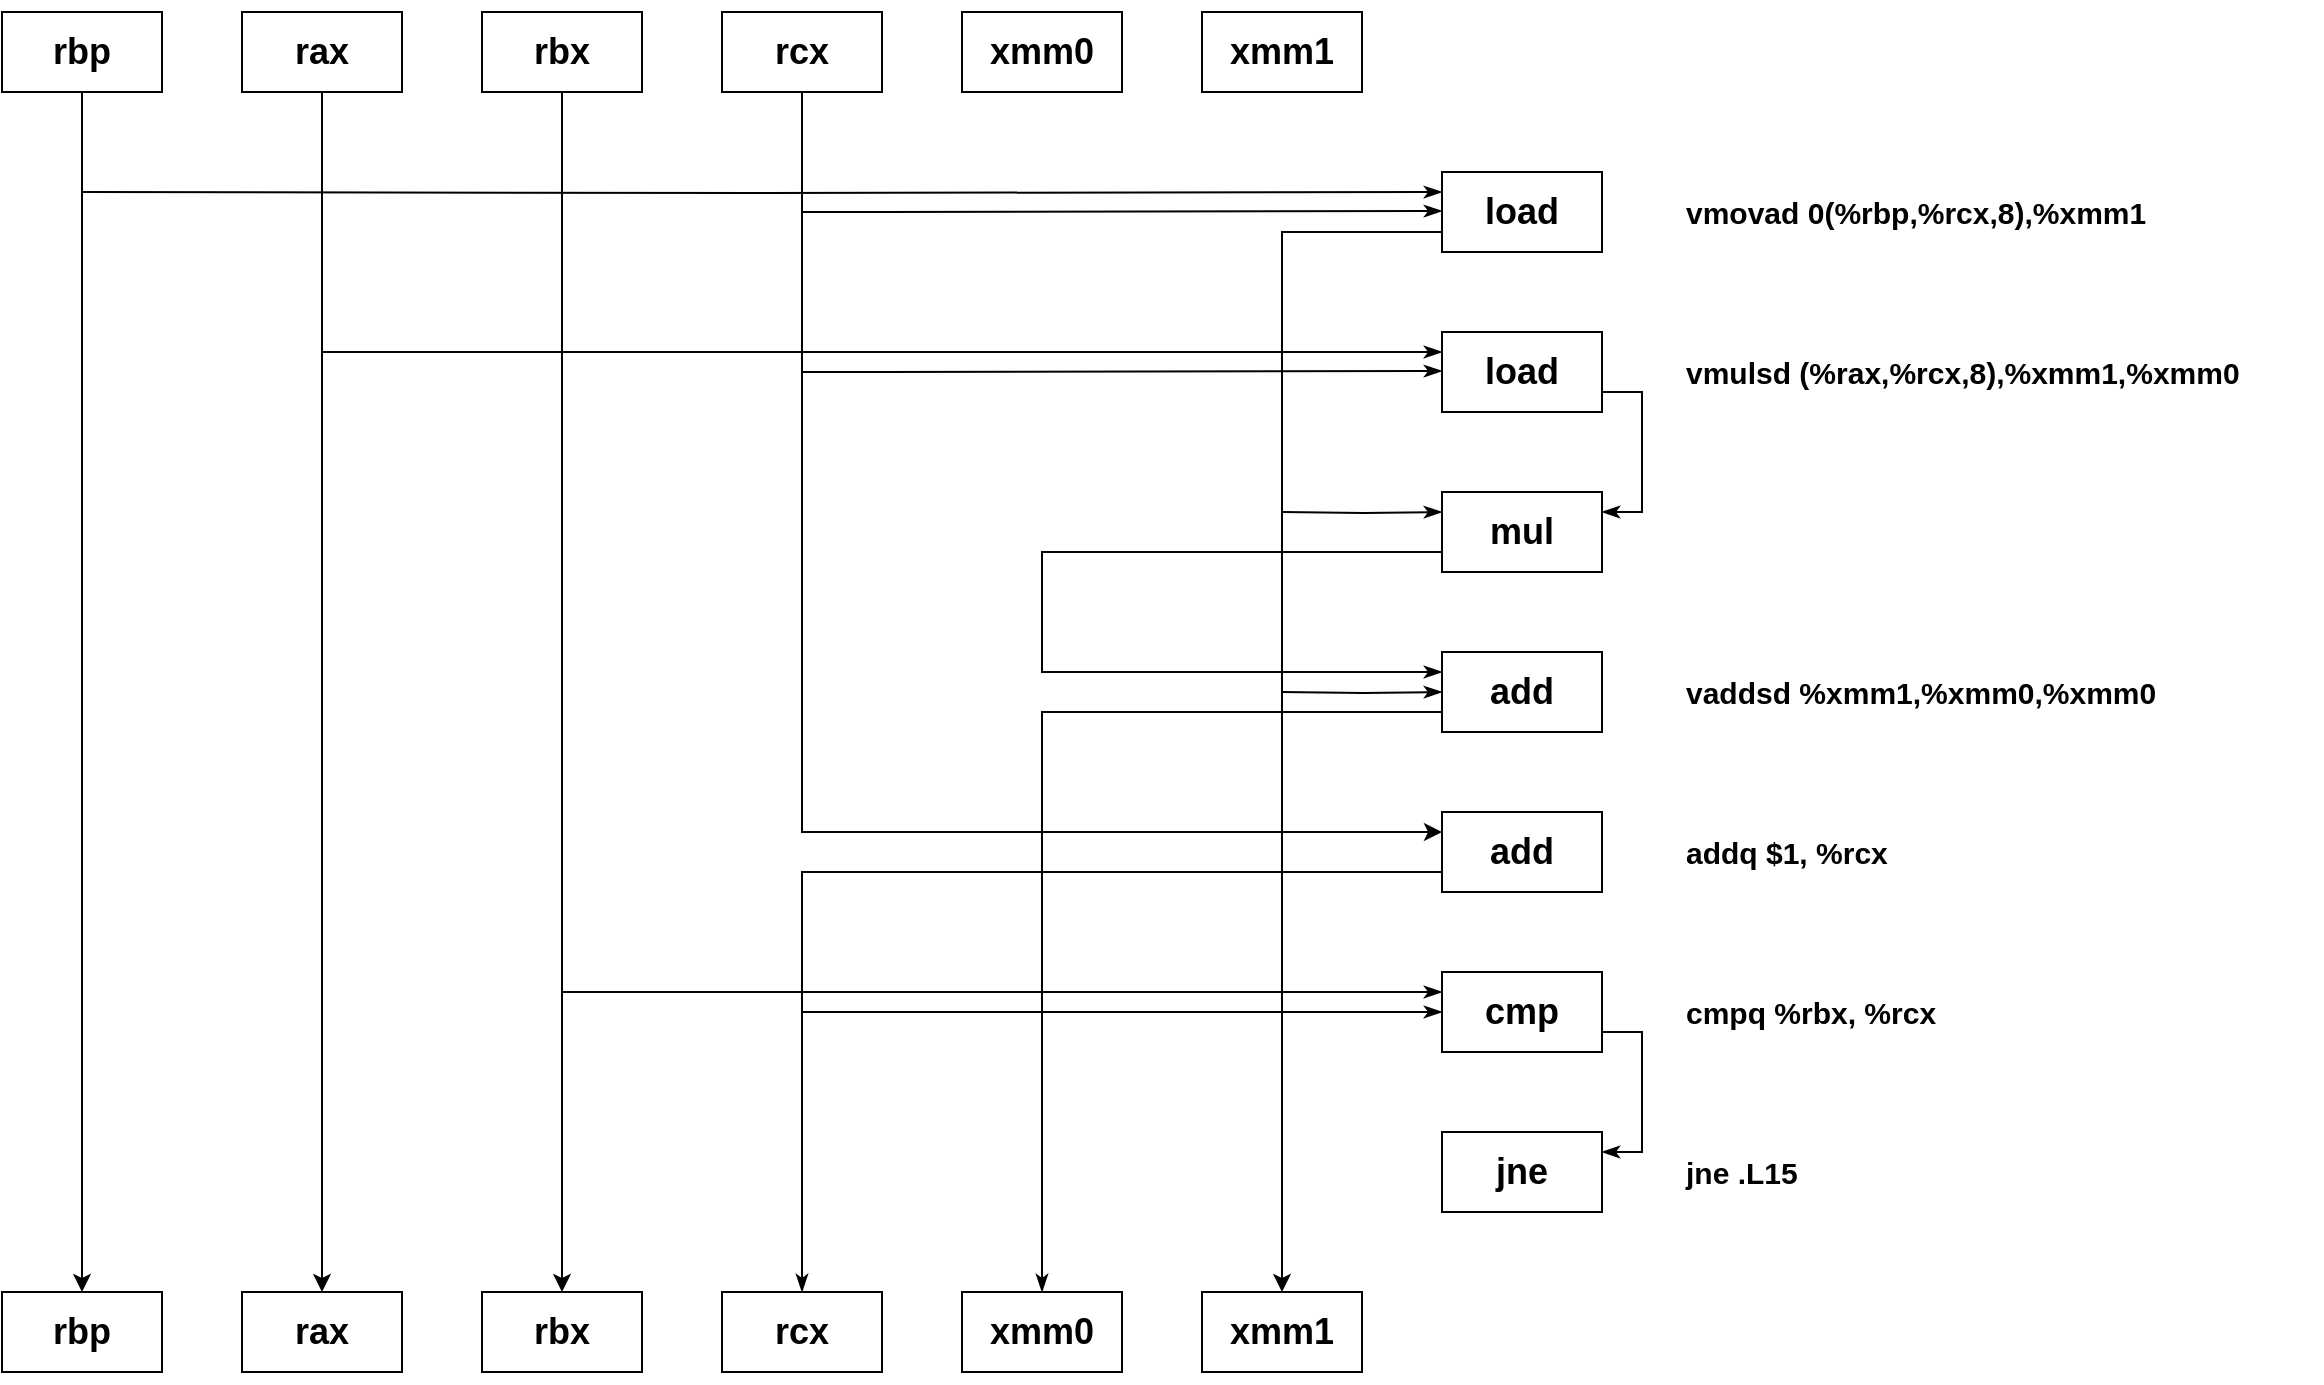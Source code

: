 <mxfile version="13.6.5">
    <diagram id="OSGUjozy-c6nUxfPTaJ9" name="Page-1">
        <mxGraphModel dx="1120" dy="792" grid="1" gridSize="10" guides="1" tooltips="1" connect="1" arrows="1" fold="1" page="1" pageScale="1" pageWidth="827" pageHeight="1169" math="0" shadow="0">
            <root>
                <mxCell id="0"/>
                <mxCell id="1" parent="0"/>
                <mxCell id="20" style="edgeStyle=orthogonalEdgeStyle;rounded=0;orthogonalLoop=1;jettySize=auto;html=1;exitX=0.5;exitY=1;exitDx=0;exitDy=0;entryX=0.5;entryY=0;entryDx=0;entryDy=0;" edge="1" parent="1" source="2" target="14">
                    <mxGeometry relative="1" as="geometry"/>
                </mxCell>
                <mxCell id="2" value="&lt;h2&gt;rbp&lt;/h2&gt;" style="rounded=0;whiteSpace=wrap;html=1;" vertex="1" parent="1">
                    <mxGeometry x="40" y="40" width="80" height="40" as="geometry"/>
                </mxCell>
                <mxCell id="14" value="&lt;h2&gt;rbp&lt;/h2&gt;" style="rounded=0;whiteSpace=wrap;html=1;" vertex="1" parent="1">
                    <mxGeometry x="40" y="680" width="80" height="40" as="geometry"/>
                </mxCell>
                <mxCell id="21" style="edgeStyle=orthogonalEdgeStyle;rounded=0;orthogonalLoop=1;jettySize=auto;html=1;exitX=0.5;exitY=1;exitDx=0;exitDy=0;entryX=0.5;entryY=0;entryDx=0;entryDy=0;" edge="1" parent="1" source="22" target="23">
                    <mxGeometry relative="1" as="geometry"/>
                </mxCell>
                <mxCell id="67" style="edgeStyle=orthogonalEdgeStyle;rounded=0;orthogonalLoop=1;jettySize=auto;html=1;exitX=0.5;exitY=1;exitDx=0;exitDy=0;entryX=0;entryY=0.25;entryDx=0;entryDy=0;startArrow=none;startFill=0;endArrow=classicThin;endFill=1;" edge="1" parent="1" source="22" target="40">
                    <mxGeometry relative="1" as="geometry"/>
                </mxCell>
                <mxCell id="22" value="&lt;h2&gt;rax&lt;/h2&gt;" style="rounded=0;whiteSpace=wrap;html=1;" vertex="1" parent="1">
                    <mxGeometry x="160" y="40" width="80" height="40" as="geometry"/>
                </mxCell>
                <mxCell id="23" value="&lt;h2&gt;rax&lt;/h2&gt;" style="rounded=0;whiteSpace=wrap;html=1;" vertex="1" parent="1">
                    <mxGeometry x="160" y="680" width="80" height="40" as="geometry"/>
                </mxCell>
                <mxCell id="24" style="edgeStyle=orthogonalEdgeStyle;rounded=0;orthogonalLoop=1;jettySize=auto;html=1;exitX=0.5;exitY=1;exitDx=0;exitDy=0;entryX=0.5;entryY=0;entryDx=0;entryDy=0;" edge="1" parent="1" source="25" target="26">
                    <mxGeometry relative="1" as="geometry"/>
                </mxCell>
                <mxCell id="38" style="edgeStyle=orthogonalEdgeStyle;rounded=0;orthogonalLoop=1;jettySize=auto;html=1;startArrow=none;startFill=0;endArrow=classicThin;endFill=1;entryX=0;entryY=0.25;entryDx=0;entryDy=0;" edge="1" parent="1" target="36">
                    <mxGeometry relative="1" as="geometry">
                        <mxPoint x="390" y="60" as="targetPoint"/>
                        <mxPoint x="80" y="130" as="sourcePoint"/>
                    </mxGeometry>
                </mxCell>
                <mxCell id="61" style="edgeStyle=orthogonalEdgeStyle;rounded=0;orthogonalLoop=1;jettySize=auto;html=1;exitX=0.5;exitY=1;exitDx=0;exitDy=0;entryX=0;entryY=0.25;entryDx=0;entryDy=0;startArrow=none;startFill=0;endArrow=classicThin;endFill=1;" edge="1" parent="1" source="25" target="59">
                    <mxGeometry relative="1" as="geometry"/>
                </mxCell>
                <mxCell id="25" value="&lt;h2&gt;rbx&lt;/h2&gt;" style="rounded=0;whiteSpace=wrap;html=1;" vertex="1" parent="1">
                    <mxGeometry x="280" y="40" width="80" height="40" as="geometry"/>
                </mxCell>
                <mxCell id="26" value="&lt;h2&gt;rbx&lt;/h2&gt;" style="rounded=0;whiteSpace=wrap;html=1;" vertex="1" parent="1">
                    <mxGeometry x="280" y="680" width="80" height="40" as="geometry"/>
                </mxCell>
                <mxCell id="27" style="edgeStyle=orthogonalEdgeStyle;rounded=0;orthogonalLoop=1;jettySize=auto;html=1;exitX=0.5;exitY=1;exitDx=0;exitDy=0;entryX=0;entryY=0.25;entryDx=0;entryDy=0;" edge="1" parent="1" source="28" target="56">
                    <mxGeometry relative="1" as="geometry"/>
                </mxCell>
                <mxCell id="28" value="&lt;h2&gt;rcx&lt;/h2&gt;" style="rounded=0;whiteSpace=wrap;html=1;" vertex="1" parent="1">
                    <mxGeometry x="400" y="40" width="80" height="40" as="geometry"/>
                </mxCell>
                <mxCell id="29" value="&lt;h2&gt;rcx&lt;/h2&gt;" style="rounded=0;whiteSpace=wrap;html=1;" vertex="1" parent="1">
                    <mxGeometry x="400" y="680" width="80" height="40" as="geometry"/>
                </mxCell>
                <mxCell id="30" style="edgeStyle=orthogonalEdgeStyle;rounded=0;orthogonalLoop=1;jettySize=auto;html=1;exitX=0;exitY=0.75;exitDx=0;exitDy=0;entryX=0.5;entryY=0;entryDx=0;entryDy=0;" edge="1" parent="1" source="36" target="35">
                    <mxGeometry relative="1" as="geometry"/>
                </mxCell>
                <mxCell id="49" style="edgeStyle=orthogonalEdgeStyle;rounded=0;orthogonalLoop=1;jettySize=auto;html=1;entryX=0;entryY=0.25;entryDx=0;entryDy=0;startArrow=none;startFill=0;endArrow=classicThin;endFill=1;" edge="1" parent="1" target="45">
                    <mxGeometry relative="1" as="geometry">
                        <mxPoint x="680" y="290" as="sourcePoint"/>
                    </mxGeometry>
                </mxCell>
                <mxCell id="31" value="&lt;h2&gt;xmm0&lt;/h2&gt;" style="rounded=0;whiteSpace=wrap;html=1;" vertex="1" parent="1">
                    <mxGeometry x="520" y="40" width="80" height="40" as="geometry"/>
                </mxCell>
                <mxCell id="32" value="&lt;h2&gt;xmm0&lt;/h2&gt;" style="rounded=0;whiteSpace=wrap;html=1;" vertex="1" parent="1">
                    <mxGeometry x="520" y="680" width="80" height="40" as="geometry"/>
                </mxCell>
                <mxCell id="54" style="edgeStyle=orthogonalEdgeStyle;rounded=0;orthogonalLoop=1;jettySize=auto;html=1;entryX=0;entryY=0.5;entryDx=0;entryDy=0;startArrow=none;startFill=0;endArrow=classicThin;endFill=1;" edge="1" parent="1" target="52">
                    <mxGeometry relative="1" as="geometry">
                        <mxPoint x="680" y="380" as="sourcePoint"/>
                    </mxGeometry>
                </mxCell>
                <mxCell id="34" value="&lt;h2&gt;xmm1&lt;/h2&gt;" style="rounded=0;whiteSpace=wrap;html=1;" vertex="1" parent="1">
                    <mxGeometry x="640" y="40" width="80" height="40" as="geometry"/>
                </mxCell>
                <mxCell id="35" value="&lt;h2&gt;xmm1&lt;/h2&gt;" style="rounded=0;whiteSpace=wrap;html=1;" vertex="1" parent="1">
                    <mxGeometry x="640" y="680" width="80" height="40" as="geometry"/>
                </mxCell>
                <mxCell id="36" value="&lt;h2&gt;load&lt;/h2&gt;" style="rounded=0;whiteSpace=wrap;html=1;" vertex="1" parent="1">
                    <mxGeometry x="760" y="120" width="80" height="40" as="geometry"/>
                </mxCell>
                <mxCell id="39" style="edgeStyle=orthogonalEdgeStyle;rounded=0;orthogonalLoop=1;jettySize=auto;html=1;startArrow=none;startFill=0;endArrow=classicThin;endFill=1;entryX=0;entryY=0.25;entryDx=0;entryDy=0;" edge="1" parent="1">
                    <mxGeometry relative="1" as="geometry">
                        <mxPoint x="760" y="139.5" as="targetPoint"/>
                        <mxPoint x="440" y="140" as="sourcePoint"/>
                        <Array as="points">
                            <mxPoint x="480" y="140"/>
                        </Array>
                    </mxGeometry>
                </mxCell>
                <mxCell id="47" style="edgeStyle=orthogonalEdgeStyle;rounded=0;orthogonalLoop=1;jettySize=auto;html=1;exitX=1;exitY=0.75;exitDx=0;exitDy=0;entryX=1;entryY=0.25;entryDx=0;entryDy=0;startArrow=none;startFill=0;endArrow=classicThin;endFill=1;" edge="1" parent="1" source="40" target="45">
                    <mxGeometry relative="1" as="geometry"/>
                </mxCell>
                <mxCell id="40" value="&lt;h2&gt;load&lt;/h2&gt;" style="rounded=0;whiteSpace=wrap;html=1;" vertex="1" parent="1">
                    <mxGeometry x="760" y="200" width="80" height="40" as="geometry"/>
                </mxCell>
                <mxCell id="41" value="&lt;h3&gt;&lt;font style=&quot;font-size: 15px&quot;&gt;vmovad 0(%rbp,%rcx,8),%xmm1&lt;/font&gt;&lt;/h3&gt;" style="text;html=1;strokeColor=none;fillColor=none;align=left;verticalAlign=middle;whiteSpace=wrap;rounded=0;" vertex="1" parent="1">
                    <mxGeometry x="880" y="120" width="320" height="40" as="geometry"/>
                </mxCell>
                <mxCell id="42" value="&lt;h3&gt;&lt;font style=&quot;font-size: 15px&quot;&gt;vmulsd (%rax,%rcx,8),%xmm1,%xmm0&lt;/font&gt;&lt;/h3&gt;" style="text;html=1;strokeColor=none;fillColor=none;align=left;verticalAlign=middle;whiteSpace=wrap;rounded=0;" vertex="1" parent="1">
                    <mxGeometry x="880" y="200" width="320" height="40" as="geometry"/>
                </mxCell>
                <mxCell id="44" style="edgeStyle=orthogonalEdgeStyle;rounded=0;orthogonalLoop=1;jettySize=auto;html=1;startArrow=none;startFill=0;endArrow=classicThin;endFill=1;entryX=0;entryY=0.25;entryDx=0;entryDy=0;" edge="1" parent="1">
                    <mxGeometry relative="1" as="geometry">
                        <mxPoint x="760" y="219.5" as="targetPoint"/>
                        <mxPoint x="440" y="220" as="sourcePoint"/>
                        <Array as="points">
                            <mxPoint x="480" y="220"/>
                        </Array>
                    </mxGeometry>
                </mxCell>
                <mxCell id="50" style="edgeStyle=orthogonalEdgeStyle;rounded=0;orthogonalLoop=1;jettySize=auto;html=1;exitX=0;exitY=0.75;exitDx=0;exitDy=0;entryX=0;entryY=0.25;entryDx=0;entryDy=0;startArrow=none;startFill=0;endArrow=classicThin;endFill=1;" edge="1" parent="1" source="45" target="52">
                    <mxGeometry relative="1" as="geometry">
                        <Array as="points">
                            <mxPoint x="560" y="310"/>
                            <mxPoint x="560" y="370"/>
                        </Array>
                    </mxGeometry>
                </mxCell>
                <mxCell id="45" value="&lt;h2&gt;mul&lt;/h2&gt;" style="rounded=0;whiteSpace=wrap;html=1;" vertex="1" parent="1">
                    <mxGeometry x="760" y="280" width="80" height="40" as="geometry"/>
                </mxCell>
                <mxCell id="51" value="&lt;h3&gt;&lt;font style=&quot;font-size: 15px&quot;&gt;vaddsd %xmm1,%xmm0,%xmm0&lt;/font&gt;&lt;/h3&gt;" style="text;html=1;strokeColor=none;fillColor=none;align=left;verticalAlign=middle;whiteSpace=wrap;rounded=0;" vertex="1" parent="1">
                    <mxGeometry x="880" y="360" width="320" height="40" as="geometry"/>
                </mxCell>
                <mxCell id="55" style="edgeStyle=orthogonalEdgeStyle;rounded=0;orthogonalLoop=1;jettySize=auto;html=1;exitX=0;exitY=0.75;exitDx=0;exitDy=0;entryX=0.5;entryY=0;entryDx=0;entryDy=0;startArrow=none;startFill=0;endArrow=classicThin;endFill=1;" edge="1" parent="1" source="52" target="32">
                    <mxGeometry relative="1" as="geometry"/>
                </mxCell>
                <mxCell id="52" value="&lt;h2&gt;add&lt;/h2&gt;" style="rounded=0;whiteSpace=wrap;html=1;" vertex="1" parent="1">
                    <mxGeometry x="760" y="360" width="80" height="40" as="geometry"/>
                </mxCell>
                <mxCell id="58" style="edgeStyle=orthogonalEdgeStyle;rounded=0;orthogonalLoop=1;jettySize=auto;html=1;exitX=0;exitY=0.75;exitDx=0;exitDy=0;entryX=0.5;entryY=0;entryDx=0;entryDy=0;startArrow=none;startFill=0;endArrow=classicThin;endFill=1;" edge="1" parent="1" source="56" target="29">
                    <mxGeometry relative="1" as="geometry"/>
                </mxCell>
                <mxCell id="63" style="edgeStyle=orthogonalEdgeStyle;rounded=0;orthogonalLoop=1;jettySize=auto;html=1;exitX=0;exitY=0.75;exitDx=0;exitDy=0;entryX=0;entryY=0.5;entryDx=0;entryDy=0;startArrow=none;startFill=0;endArrow=classicThin;endFill=1;" edge="1" parent="1" source="56" target="59">
                    <mxGeometry relative="1" as="geometry">
                        <Array as="points">
                            <mxPoint x="440" y="470"/>
                            <mxPoint x="440" y="540"/>
                        </Array>
                    </mxGeometry>
                </mxCell>
                <mxCell id="56" value="&lt;h2&gt;add&lt;/h2&gt;" style="rounded=0;whiteSpace=wrap;html=1;" vertex="1" parent="1">
                    <mxGeometry x="760" y="440" width="80" height="40" as="geometry"/>
                </mxCell>
                <mxCell id="57" value="&lt;h3&gt;&lt;font style=&quot;font-size: 15px&quot;&gt;addq $1, %rcx&lt;/font&gt;&lt;/h3&gt;" style="text;html=1;strokeColor=none;fillColor=none;align=left;verticalAlign=middle;whiteSpace=wrap;rounded=0;" vertex="1" parent="1">
                    <mxGeometry x="880" y="440" width="320" height="40" as="geometry"/>
                </mxCell>
                <mxCell id="66" style="edgeStyle=orthogonalEdgeStyle;rounded=0;orthogonalLoop=1;jettySize=auto;html=1;exitX=1;exitY=0.75;exitDx=0;exitDy=0;entryX=1;entryY=0.25;entryDx=0;entryDy=0;startArrow=none;startFill=0;endArrow=classicThin;endFill=1;" edge="1" parent="1" source="59" target="64">
                    <mxGeometry relative="1" as="geometry"/>
                </mxCell>
                <mxCell id="59" value="&lt;h2&gt;cmp&lt;/h2&gt;" style="rounded=0;whiteSpace=wrap;html=1;" vertex="1" parent="1">
                    <mxGeometry x="760" y="520" width="80" height="40" as="geometry"/>
                </mxCell>
                <mxCell id="60" value="&lt;h3&gt;&lt;font style=&quot;font-size: 15px&quot;&gt;cmpq %rbx, %rcx&lt;/font&gt;&lt;/h3&gt;" style="text;html=1;strokeColor=none;fillColor=none;align=left;verticalAlign=middle;whiteSpace=wrap;rounded=0;" vertex="1" parent="1">
                    <mxGeometry x="880" y="520" width="320" height="40" as="geometry"/>
                </mxCell>
                <mxCell id="64" value="&lt;h2&gt;jne&lt;/h2&gt;" style="rounded=0;whiteSpace=wrap;html=1;" vertex="1" parent="1">
                    <mxGeometry x="760" y="600" width="80" height="40" as="geometry"/>
                </mxCell>
                <mxCell id="65" value="&lt;h3&gt;&lt;font style=&quot;font-size: 15px&quot;&gt;jne .L15&lt;/font&gt;&lt;/h3&gt;" style="text;html=1;strokeColor=none;fillColor=none;align=left;verticalAlign=middle;whiteSpace=wrap;rounded=0;" vertex="1" parent="1">
                    <mxGeometry x="880" y="600" width="320" height="40" as="geometry"/>
                </mxCell>
            </root>
        </mxGraphModel>
    </diagram>
</mxfile>